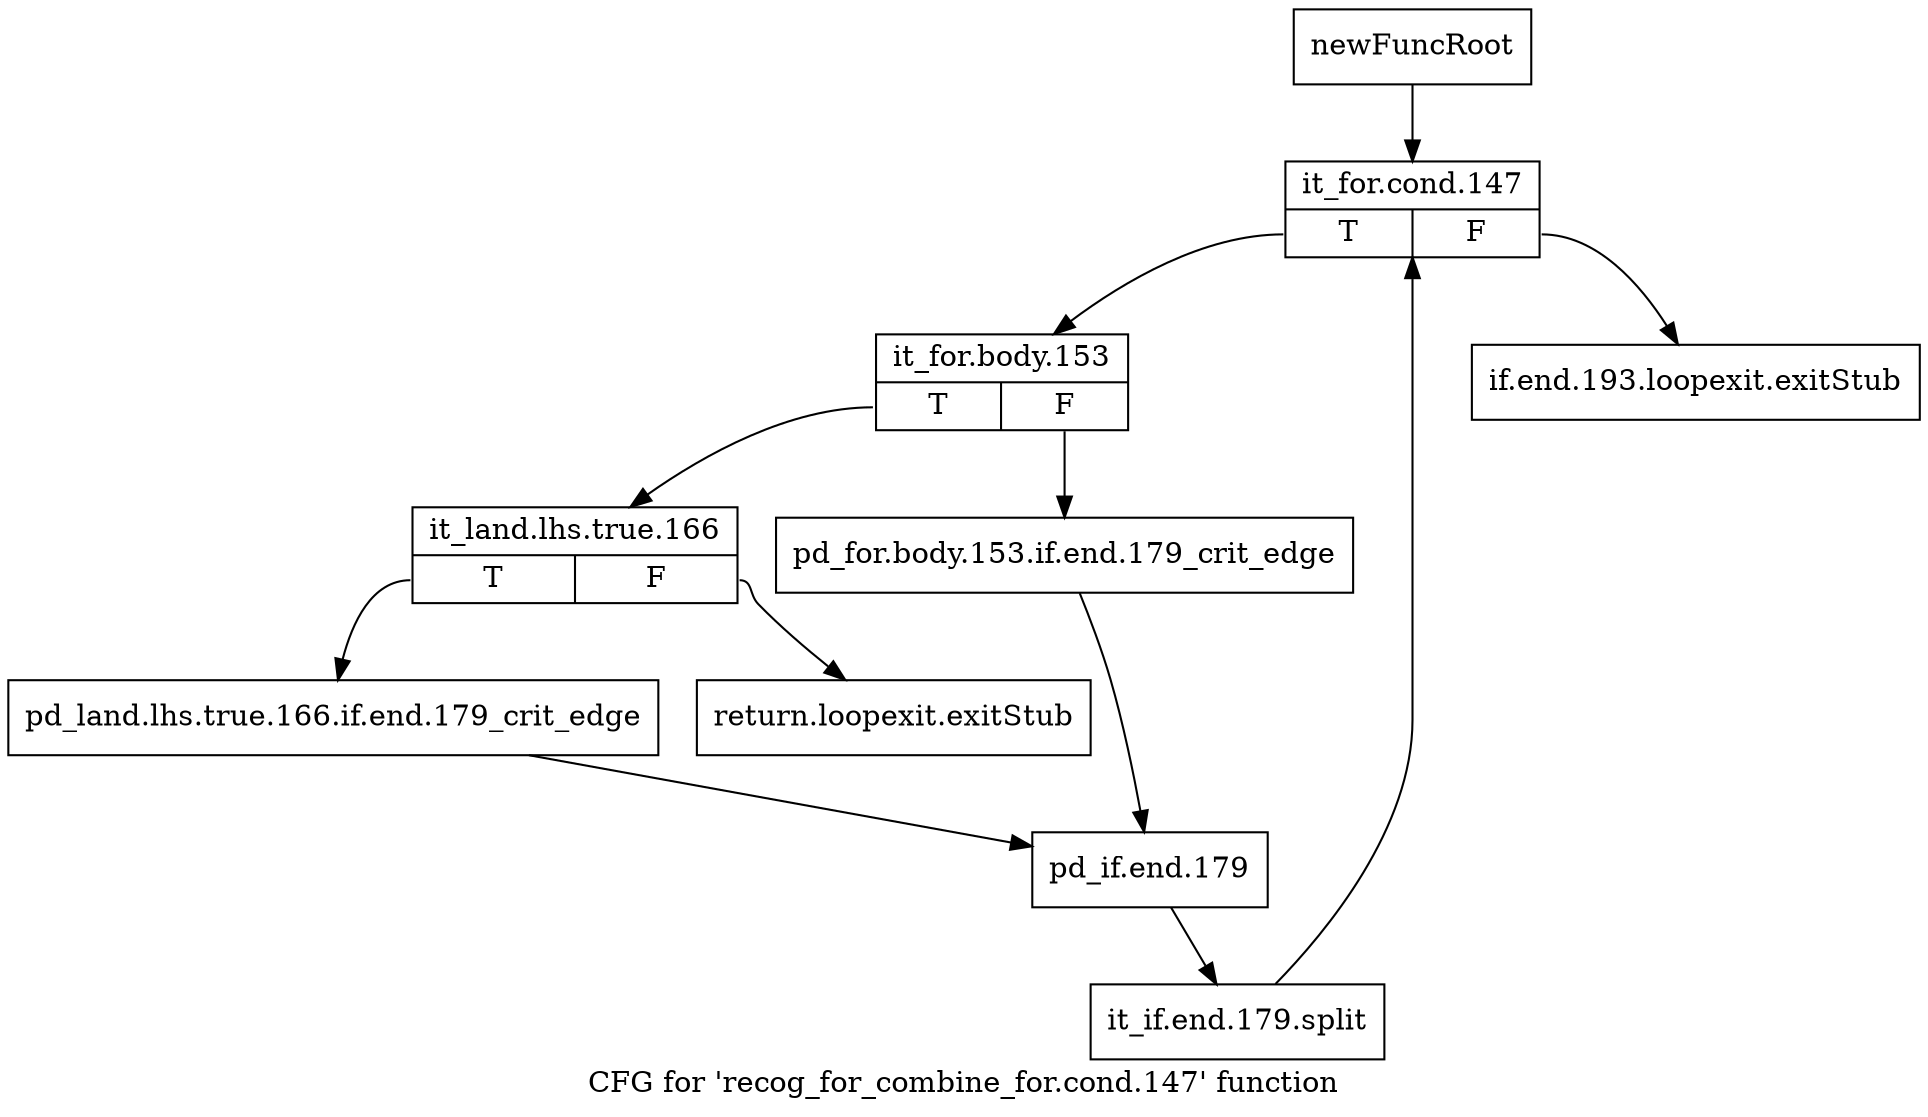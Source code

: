 digraph "CFG for 'recog_for_combine_for.cond.147' function" {
	label="CFG for 'recog_for_combine_for.cond.147' function";

	Node0xa648050 [shape=record,label="{newFuncRoot}"];
	Node0xa648050 -> Node0xa648140;
	Node0xa6480a0 [shape=record,label="{if.end.193.loopexit.exitStub}"];
	Node0xa6480f0 [shape=record,label="{return.loopexit.exitStub}"];
	Node0xa648140 [shape=record,label="{it_for.cond.147|{<s0>T|<s1>F}}"];
	Node0xa648140:s0 -> Node0xa648190;
	Node0xa648140:s1 -> Node0xa6480a0;
	Node0xa648190 [shape=record,label="{it_for.body.153|{<s0>T|<s1>F}}"];
	Node0xa648190:s0 -> Node0xa648230;
	Node0xa648190:s1 -> Node0xa6481e0;
	Node0xa6481e0 [shape=record,label="{pd_for.body.153.if.end.179_crit_edge}"];
	Node0xa6481e0 -> Node0xa6482d0;
	Node0xa648230 [shape=record,label="{it_land.lhs.true.166|{<s0>T|<s1>F}}"];
	Node0xa648230:s0 -> Node0xa648280;
	Node0xa648230:s1 -> Node0xa6480f0;
	Node0xa648280 [shape=record,label="{pd_land.lhs.true.166.if.end.179_crit_edge}"];
	Node0xa648280 -> Node0xa6482d0;
	Node0xa6482d0 [shape=record,label="{pd_if.end.179}"];
	Node0xa6482d0 -> Node0xf2954e0;
	Node0xf2954e0 [shape=record,label="{it_if.end.179.split}"];
	Node0xf2954e0 -> Node0xa648140;
}
